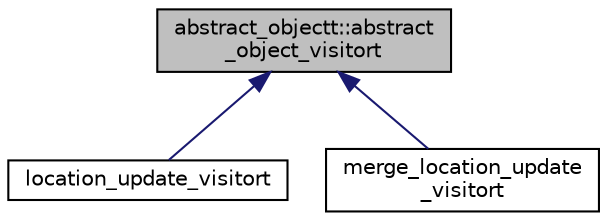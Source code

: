 digraph "abstract_objectt::abstract_object_visitort"
{
 // LATEX_PDF_SIZE
  bgcolor="transparent";
  edge [fontname="Helvetica",fontsize="10",labelfontname="Helvetica",labelfontsize="10"];
  node [fontname="Helvetica",fontsize="10",shape=record];
  Node1 [label="abstract_objectt::abstract\l_object_visitort",height=0.2,width=0.4,color="black", fillcolor="grey75", style="filled", fontcolor="black",tooltip="Pure virtual interface required of a client that can apply a copy-on-write operation to a given abstr..."];
  Node1 -> Node2 [dir="back",color="midnightblue",fontsize="10",style="solid",fontname="Helvetica"];
  Node2 [label="location_update_visitort",height=0.2,width=0.4,color="black",URL="$classlocation__update__visitort.html",tooltip=" "];
  Node1 -> Node3 [dir="back",color="midnightblue",fontsize="10",style="solid",fontname="Helvetica"];
  Node3 [label="merge_location_update\l_visitort",height=0.2,width=0.4,color="black",URL="$classmerge__location__update__visitort.html",tooltip=" "];
}

